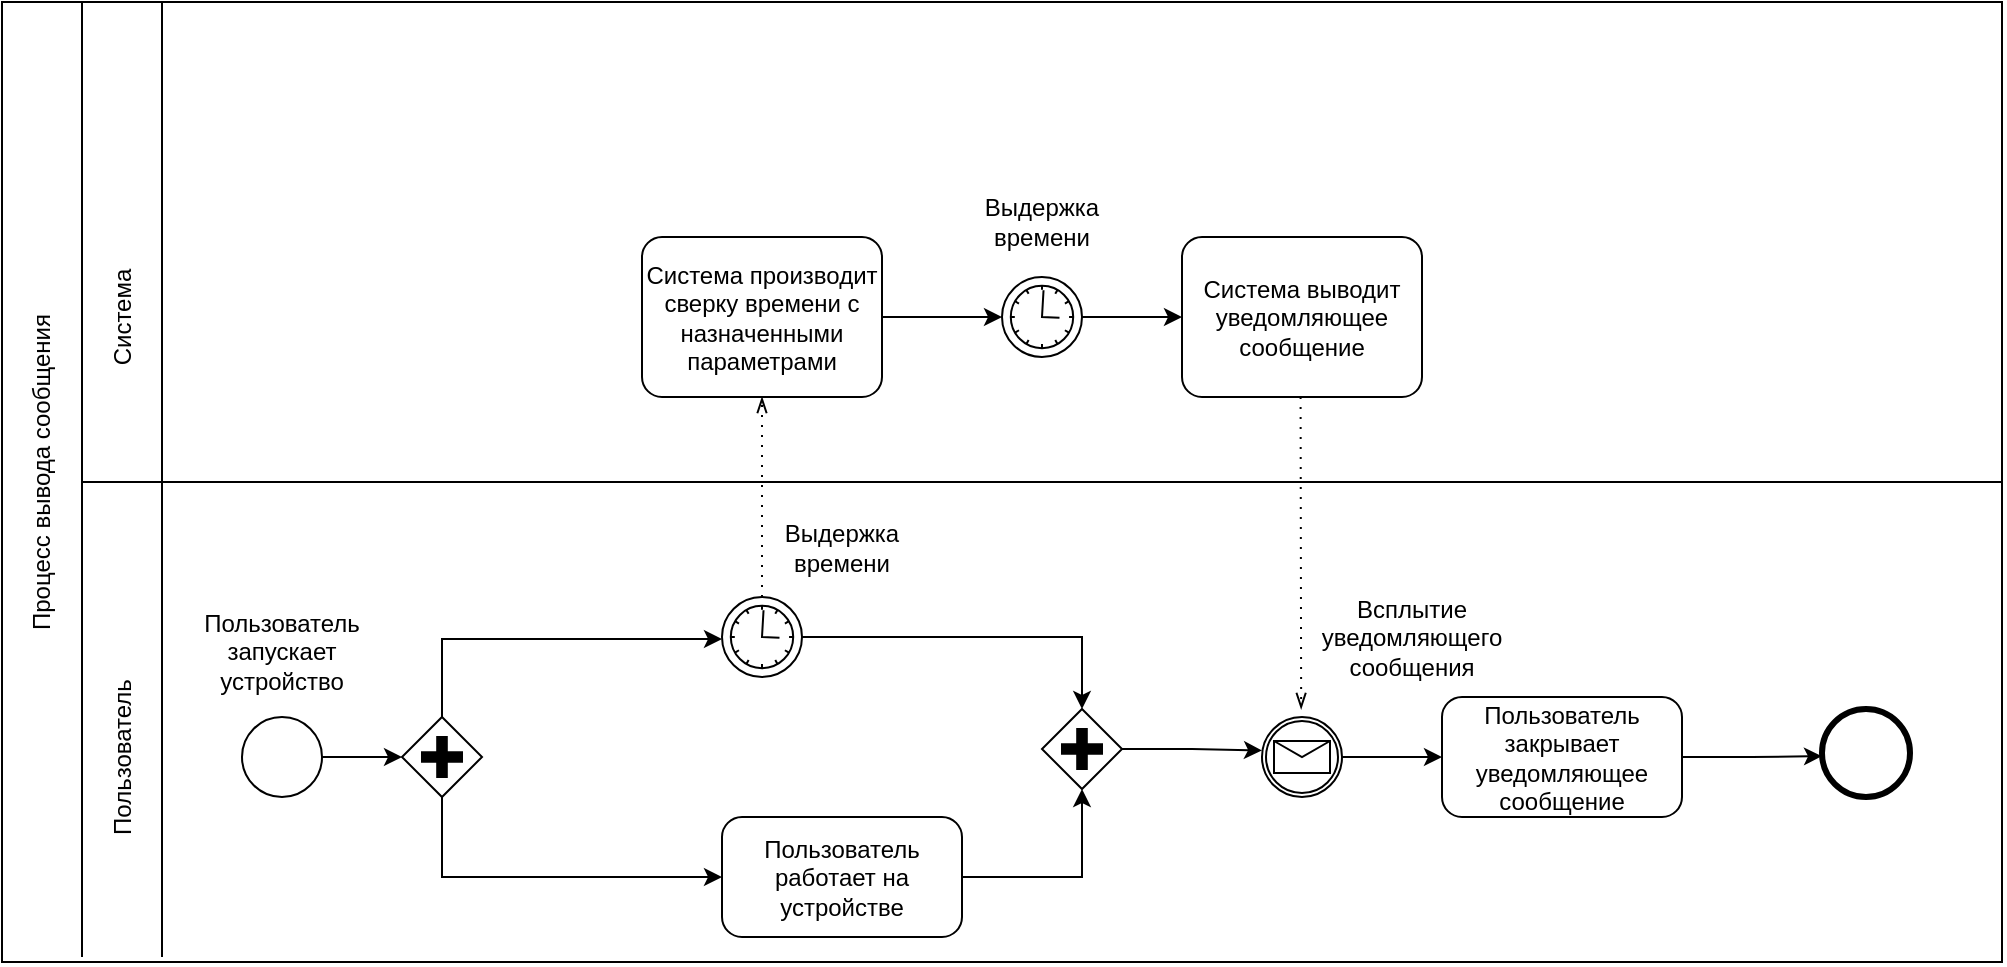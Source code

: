 <mxfile version="24.1.0" type="device">
  <diagram name="Страница — 1" id="NS8aFWiQ_B5S4KtpP5qh">
    <mxGraphModel dx="918" dy="584" grid="1" gridSize="10" guides="1" tooltips="1" connect="1" arrows="1" fold="1" page="1" pageScale="1" pageWidth="1169" pageHeight="827" math="0" shadow="0">
      <root>
        <mxCell id="0" />
        <mxCell id="1" parent="0" />
        <mxCell id="AiGYZuahpjS2dUBPE7jD-1" value="" style="points=[[0.145,0.145,0],[0.5,0,0],[0.855,0.145,0],[1,0.5,0],[0.855,0.855,0],[0.5,1,0],[0.145,0.855,0],[0,0.5,0]];shape=mxgraph.bpmn.event;html=1;verticalLabelPosition=bottom;labelBackgroundColor=#ffffff;verticalAlign=top;align=center;perimeter=ellipsePerimeter;outlineConnect=0;aspect=fixed;outline=standard;symbol=general;" parent="1" vertex="1">
          <mxGeometry x="160" y="437.5" width="40" height="40" as="geometry" />
        </mxCell>
        <mxCell id="AiGYZuahpjS2dUBPE7jD-9" style="edgeStyle=orthogonalEdgeStyle;rounded=0;orthogonalLoop=1;jettySize=auto;html=1;exitX=0.5;exitY=0;exitDx=0;exitDy=0;exitPerimeter=0;" parent="1" source="AiGYZuahpjS2dUBPE7jD-7" edge="1">
          <mxGeometry relative="1" as="geometry">
            <mxPoint x="400" y="398.5" as="targetPoint" />
            <Array as="points">
              <mxPoint x="260" y="398.5" />
            </Array>
          </mxGeometry>
        </mxCell>
        <mxCell id="AiGYZuahpjS2dUBPE7jD-10" style="edgeStyle=orthogonalEdgeStyle;rounded=0;orthogonalLoop=1;jettySize=auto;html=1;exitX=0.5;exitY=1;exitDx=0;exitDy=0;exitPerimeter=0;" parent="1" source="AiGYZuahpjS2dUBPE7jD-7" edge="1">
          <mxGeometry relative="1" as="geometry">
            <mxPoint x="400" y="517.5" as="targetPoint" />
            <Array as="points">
              <mxPoint x="260" y="517.5" />
            </Array>
          </mxGeometry>
        </mxCell>
        <mxCell id="AiGYZuahpjS2dUBPE7jD-7" value="" style="points=[[0.25,0.25,0],[0.5,0,0],[0.75,0.25,0],[1,0.5,0],[0.75,0.75,0],[0.5,1,0],[0.25,0.75,0],[0,0.5,0]];shape=mxgraph.bpmn.gateway2;html=1;verticalLabelPosition=bottom;labelBackgroundColor=#ffffff;verticalAlign=top;align=center;perimeter=rhombusPerimeter;outlineConnect=0;outline=none;symbol=none;gwType=parallel;" parent="1" vertex="1">
          <mxGeometry x="240" y="437.5" width="40" height="40" as="geometry" />
        </mxCell>
        <mxCell id="AiGYZuahpjS2dUBPE7jD-8" style="edgeStyle=orthogonalEdgeStyle;rounded=0;orthogonalLoop=1;jettySize=auto;html=1;exitX=1;exitY=0.5;exitDx=0;exitDy=0;exitPerimeter=0;entryX=0;entryY=0.5;entryDx=0;entryDy=0;entryPerimeter=0;" parent="1" source="AiGYZuahpjS2dUBPE7jD-1" target="AiGYZuahpjS2dUBPE7jD-7" edge="1">
          <mxGeometry relative="1" as="geometry" />
        </mxCell>
        <mxCell id="AiGYZuahpjS2dUBPE7jD-11" value="" style="points=[[0.145,0.145,0],[0.5,0,0],[0.855,0.145,0],[1,0.5,0],[0.855,0.855,0],[0.5,1,0],[0.145,0.855,0],[0,0.5,0]];shape=mxgraph.bpmn.event;html=1;verticalLabelPosition=bottom;labelBackgroundColor=#ffffff;verticalAlign=top;align=center;perimeter=ellipsePerimeter;outlineConnect=0;aspect=fixed;outline=standard;symbol=timer;" parent="1" vertex="1">
          <mxGeometry x="400" y="377.5" width="40" height="40" as="geometry" />
        </mxCell>
        <mxCell id="AiGYZuahpjS2dUBPE7jD-12" value="Пользователь работает на устройстве" style="points=[[0.25,0,0],[0.5,0,0],[0.75,0,0],[1,0.25,0],[1,0.5,0],[1,0.75,0],[0.75,1,0],[0.5,1,0],[0.25,1,0],[0,0.75,0],[0,0.5,0],[0,0.25,0]];shape=mxgraph.bpmn.task;whiteSpace=wrap;rectStyle=rounded;size=10;html=1;container=1;expand=0;collapsible=0;taskMarker=abstract;" parent="1" vertex="1">
          <mxGeometry x="400" y="487.5" width="120" height="60" as="geometry" />
        </mxCell>
        <mxCell id="AiGYZuahpjS2dUBPE7jD-14" value="&lt;div&gt;Пользователь запускает устройство&lt;/div&gt;" style="text;html=1;align=center;verticalAlign=middle;whiteSpace=wrap;rounded=0;" parent="1" vertex="1">
          <mxGeometry x="135" y="382.5" width="90" height="45" as="geometry" />
        </mxCell>
        <mxCell id="AiGYZuahpjS2dUBPE7jD-15" value="&lt;div&gt;Выдержка времени&lt;/div&gt;" style="text;html=1;align=center;verticalAlign=middle;whiteSpace=wrap;rounded=0;" parent="1" vertex="1">
          <mxGeometry x="410" y="330" width="100" height="45" as="geometry" />
        </mxCell>
        <mxCell id="AiGYZuahpjS2dUBPE7jD-21" style="edgeStyle=orthogonalEdgeStyle;rounded=0;orthogonalLoop=1;jettySize=auto;html=1;exitX=1;exitY=0.5;exitDx=0;exitDy=0;exitPerimeter=0;" parent="1" source="AiGYZuahpjS2dUBPE7jD-16" edge="1">
          <mxGeometry relative="1" as="geometry">
            <mxPoint x="670" y="454.214" as="targetPoint" />
            <Array as="points">
              <mxPoint x="635" y="453.5" />
            </Array>
          </mxGeometry>
        </mxCell>
        <mxCell id="AiGYZuahpjS2dUBPE7jD-16" value="" style="points=[[0.25,0.25,0],[0.5,0,0],[0.75,0.25,0],[1,0.5,0],[0.75,0.75,0],[0.5,1,0],[0.25,0.75,0],[0,0.5,0]];shape=mxgraph.bpmn.gateway2;html=1;verticalLabelPosition=bottom;labelBackgroundColor=#ffffff;verticalAlign=top;align=center;perimeter=rhombusPerimeter;outlineConnect=0;outline=none;symbol=none;gwType=parallel;" parent="1" vertex="1">
          <mxGeometry x="560" y="433.5" width="40" height="40" as="geometry" />
        </mxCell>
        <mxCell id="AiGYZuahpjS2dUBPE7jD-17" style="edgeStyle=orthogonalEdgeStyle;rounded=0;orthogonalLoop=1;jettySize=auto;html=1;exitX=1;exitY=0.5;exitDx=0;exitDy=0;exitPerimeter=0;entryX=0.5;entryY=1;entryDx=0;entryDy=0;entryPerimeter=0;" parent="1" source="AiGYZuahpjS2dUBPE7jD-12" target="AiGYZuahpjS2dUBPE7jD-16" edge="1">
          <mxGeometry relative="1" as="geometry" />
        </mxCell>
        <mxCell id="AiGYZuahpjS2dUBPE7jD-18" style="edgeStyle=orthogonalEdgeStyle;rounded=0;orthogonalLoop=1;jettySize=auto;html=1;exitX=1;exitY=0.5;exitDx=0;exitDy=0;exitPerimeter=0;entryX=0.5;entryY=0;entryDx=0;entryDy=0;entryPerimeter=0;" parent="1" source="AiGYZuahpjS2dUBPE7jD-11" target="AiGYZuahpjS2dUBPE7jD-16" edge="1">
          <mxGeometry relative="1" as="geometry" />
        </mxCell>
        <mxCell id="AiGYZuahpjS2dUBPE7jD-19" value="" style="points=[[0.145,0.145,0],[0.5,0,0],[0.855,0.145,0],[1,0.5,0],[0.855,0.855,0],[0.5,1,0],[0.145,0.855,0],[0,0.5,0]];shape=mxgraph.bpmn.event;html=1;verticalLabelPosition=bottom;labelBackgroundColor=#ffffff;verticalAlign=top;align=center;perimeter=ellipsePerimeter;outlineConnect=0;aspect=fixed;outline=catching;symbol=message;" parent="1" vertex="1">
          <mxGeometry x="670" y="437.5" width="40" height="40" as="geometry" />
        </mxCell>
        <mxCell id="AiGYZuahpjS2dUBPE7jD-24" style="edgeStyle=orthogonalEdgeStyle;rounded=0;orthogonalLoop=1;jettySize=auto;html=1;exitX=1;exitY=0.5;exitDx=0;exitDy=0;exitPerimeter=0;" parent="1" source="AiGYZuahpjS2dUBPE7jD-20" edge="1">
          <mxGeometry relative="1" as="geometry">
            <mxPoint x="950" y="457.071" as="targetPoint" />
          </mxGeometry>
        </mxCell>
        <mxCell id="AiGYZuahpjS2dUBPE7jD-20" value="Пользователь закрывает уведомляющее сообщение" style="points=[[0.25,0,0],[0.5,0,0],[0.75,0,0],[1,0.25,0],[1,0.5,0],[1,0.75,0],[0.75,1,0],[0.5,1,0],[0.25,1,0],[0,0.75,0],[0,0.5,0],[0,0.25,0]];shape=mxgraph.bpmn.task;whiteSpace=wrap;rectStyle=rounded;size=10;html=1;container=1;expand=0;collapsible=0;taskMarker=abstract;" parent="1" vertex="1">
          <mxGeometry x="760" y="427.5" width="120" height="60" as="geometry" />
        </mxCell>
        <mxCell id="AiGYZuahpjS2dUBPE7jD-22" style="edgeStyle=orthogonalEdgeStyle;rounded=0;orthogonalLoop=1;jettySize=auto;html=1;exitX=1;exitY=0.5;exitDx=0;exitDy=0;exitPerimeter=0;entryX=0;entryY=0.5;entryDx=0;entryDy=0;entryPerimeter=0;" parent="1" source="AiGYZuahpjS2dUBPE7jD-19" target="AiGYZuahpjS2dUBPE7jD-20" edge="1">
          <mxGeometry relative="1" as="geometry" />
        </mxCell>
        <mxCell id="AiGYZuahpjS2dUBPE7jD-23" value="" style="points=[[0.145,0.145,0],[0.5,0,0],[0.855,0.145,0],[1,0.5,0],[0.855,0.855,0],[0.5,1,0],[0.145,0.855,0],[0,0.5,0]];shape=mxgraph.bpmn.event;html=1;verticalLabelPosition=bottom;labelBackgroundColor=#ffffff;verticalAlign=top;align=center;perimeter=ellipsePerimeter;outlineConnect=0;aspect=fixed;outline=end;symbol=terminate2;" parent="1" vertex="1">
          <mxGeometry x="950" y="433.5" width="44" height="44" as="geometry" />
        </mxCell>
        <mxCell id="AiGYZuahpjS2dUBPE7jD-25" value="&lt;div&gt;Всплытие уведомляющего сообщения&lt;/div&gt;" style="text;html=1;align=center;verticalAlign=middle;whiteSpace=wrap;rounded=0;" parent="1" vertex="1">
          <mxGeometry x="700" y="375" width="90" height="45" as="geometry" />
        </mxCell>
        <mxCell id="AiGYZuahpjS2dUBPE7jD-27" value="" style="edgeStyle=elbowEdgeStyle;fontSize=12;html=1;endFill=0;startFill=0;endSize=6;startSize=6;dashed=1;dashPattern=1 4;endArrow=openThin;startArrow=none;rounded=0;exitX=0.5;exitY=0;exitDx=0;exitDy=0;exitPerimeter=0;" parent="1" source="AiGYZuahpjS2dUBPE7jD-11" edge="1">
          <mxGeometry width="160" relative="1" as="geometry">
            <mxPoint x="550" y="317.5" as="sourcePoint" />
            <mxPoint x="420" y="277.5" as="targetPoint" />
            <Array as="points">
              <mxPoint x="420" y="317.5" />
            </Array>
          </mxGeometry>
        </mxCell>
        <mxCell id="AiGYZuahpjS2dUBPE7jD-28" value="Система производит сверку времени с назначенными параметрами" style="points=[[0.25,0,0],[0.5,0,0],[0.75,0,0],[1,0.25,0],[1,0.5,0],[1,0.75,0],[0.75,1,0],[0.5,1,0],[0.25,1,0],[0,0.75,0],[0,0.5,0],[0,0.25,0]];shape=mxgraph.bpmn.task;whiteSpace=wrap;rectStyle=rounded;size=10;html=1;container=1;expand=0;collapsible=0;taskMarker=abstract;" parent="1" vertex="1">
          <mxGeometry x="360" y="197.5" width="120" height="80" as="geometry" />
        </mxCell>
        <mxCell id="AiGYZuahpjS2dUBPE7jD-29" value="" style="edgeStyle=elbowEdgeStyle;fontSize=12;html=1;endFill=0;startFill=0;endSize=6;startSize=6;dashed=1;dashPattern=1 4;endArrow=openThin;startArrow=none;rounded=0;" parent="1" edge="1">
          <mxGeometry width="160" relative="1" as="geometry">
            <mxPoint x="689.29" y="277.5" as="sourcePoint" />
            <mxPoint x="689.58" y="433.5" as="targetPoint" />
            <Array as="points">
              <mxPoint x="689.58" y="383.5" />
            </Array>
          </mxGeometry>
        </mxCell>
        <mxCell id="AiGYZuahpjS2dUBPE7jD-30" value="Система выводит уведомляющее сообщение" style="points=[[0.25,0,0],[0.5,0,0],[0.75,0,0],[1,0.25,0],[1,0.5,0],[1,0.75,0],[0.75,1,0],[0.5,1,0],[0.25,1,0],[0,0.75,0],[0,0.5,0],[0,0.25,0]];shape=mxgraph.bpmn.task;whiteSpace=wrap;rectStyle=rounded;size=10;html=1;container=1;expand=0;collapsible=0;taskMarker=abstract;" parent="1" vertex="1">
          <mxGeometry x="630" y="197.5" width="120" height="80" as="geometry" />
        </mxCell>
        <mxCell id="AiGYZuahpjS2dUBPE7jD-31" value="" style="points=[[0.145,0.145,0],[0.5,0,0],[0.855,0.145,0],[1,0.5,0],[0.855,0.855,0],[0.5,1,0],[0.145,0.855,0],[0,0.5,0]];shape=mxgraph.bpmn.event;html=1;verticalLabelPosition=bottom;labelBackgroundColor=#ffffff;verticalAlign=top;align=center;perimeter=ellipsePerimeter;outlineConnect=0;aspect=fixed;outline=standard;symbol=timer;" parent="1" vertex="1">
          <mxGeometry x="540" y="217.5" width="40" height="40" as="geometry" />
        </mxCell>
        <mxCell id="AiGYZuahpjS2dUBPE7jD-32" style="edgeStyle=orthogonalEdgeStyle;rounded=0;orthogonalLoop=1;jettySize=auto;html=1;exitX=1;exitY=0.5;exitDx=0;exitDy=0;exitPerimeter=0;entryX=0;entryY=0.5;entryDx=0;entryDy=0;entryPerimeter=0;" parent="1" source="AiGYZuahpjS2dUBPE7jD-28" target="AiGYZuahpjS2dUBPE7jD-31" edge="1">
          <mxGeometry relative="1" as="geometry" />
        </mxCell>
        <mxCell id="AiGYZuahpjS2dUBPE7jD-33" style="edgeStyle=orthogonalEdgeStyle;rounded=0;orthogonalLoop=1;jettySize=auto;html=1;exitX=1;exitY=0.5;exitDx=0;exitDy=0;exitPerimeter=0;entryX=0;entryY=0.5;entryDx=0;entryDy=0;entryPerimeter=0;" parent="1" source="AiGYZuahpjS2dUBPE7jD-31" target="AiGYZuahpjS2dUBPE7jD-30" edge="1">
          <mxGeometry relative="1" as="geometry" />
        </mxCell>
        <mxCell id="AiGYZuahpjS2dUBPE7jD-34" value="Выдержка времени" style="text;html=1;align=center;verticalAlign=middle;whiteSpace=wrap;rounded=0;" parent="1" vertex="1">
          <mxGeometry x="510" y="167.5" width="100" height="45" as="geometry" />
        </mxCell>
        <mxCell id="THY2EUHj6MFUIQM-1zgZ-3" value="" style="endArrow=none;html=1;rounded=0;" edge="1" parent="1">
          <mxGeometry width="50" height="50" relative="1" as="geometry">
            <mxPoint x="160" y="80" as="sourcePoint" />
            <mxPoint x="160" y="80" as="targetPoint" />
            <Array as="points">
              <mxPoint x="40" y="80" />
              <mxPoint x="40" y="560" />
              <mxPoint x="1040" y="560" />
              <mxPoint x="1040" y="80" />
            </Array>
          </mxGeometry>
        </mxCell>
        <mxCell id="THY2EUHj6MFUIQM-1zgZ-4" value="" style="endArrow=none;html=1;rounded=0;" edge="1" parent="1">
          <mxGeometry width="50" height="50" relative="1" as="geometry">
            <mxPoint x="120" y="557.5" as="sourcePoint" />
            <mxPoint x="120" y="80" as="targetPoint" />
          </mxGeometry>
        </mxCell>
        <mxCell id="THY2EUHj6MFUIQM-1zgZ-5" value="" style="endArrow=none;html=1;rounded=0;" edge="1" parent="1">
          <mxGeometry width="50" height="50" relative="1" as="geometry">
            <mxPoint x="80" y="320" as="sourcePoint" />
            <mxPoint x="1040" y="320" as="targetPoint" />
            <Array as="points">
              <mxPoint x="520" y="320" />
            </Array>
          </mxGeometry>
        </mxCell>
        <mxCell id="THY2EUHj6MFUIQM-1zgZ-7" value="" style="endArrow=none;html=1;rounded=0;" edge="1" parent="1">
          <mxGeometry width="50" height="50" relative="1" as="geometry">
            <mxPoint x="80" y="557.5" as="sourcePoint" />
            <mxPoint x="80" y="80" as="targetPoint" />
          </mxGeometry>
        </mxCell>
        <mxCell id="THY2EUHj6MFUIQM-1zgZ-8" value="Пользователь" style="text;html=1;align=center;verticalAlign=middle;whiteSpace=wrap;rounded=0;rotation=270;" vertex="1" parent="1">
          <mxGeometry x="70" y="442.5" width="60" height="30" as="geometry" />
        </mxCell>
        <mxCell id="THY2EUHj6MFUIQM-1zgZ-9" value="Система" style="text;html=1;align=center;verticalAlign=middle;whiteSpace=wrap;rounded=0;rotation=270;" vertex="1" parent="1">
          <mxGeometry x="70" y="222.5" width="60" height="30" as="geometry" />
        </mxCell>
        <mxCell id="THY2EUHj6MFUIQM-1zgZ-10" value="Процесс вывода сообщения" style="text;html=1;align=center;verticalAlign=middle;whiteSpace=wrap;rounded=0;rotation=270;" vertex="1" parent="1">
          <mxGeometry x="-30" y="300" width="180" height="30" as="geometry" />
        </mxCell>
      </root>
    </mxGraphModel>
  </diagram>
</mxfile>

